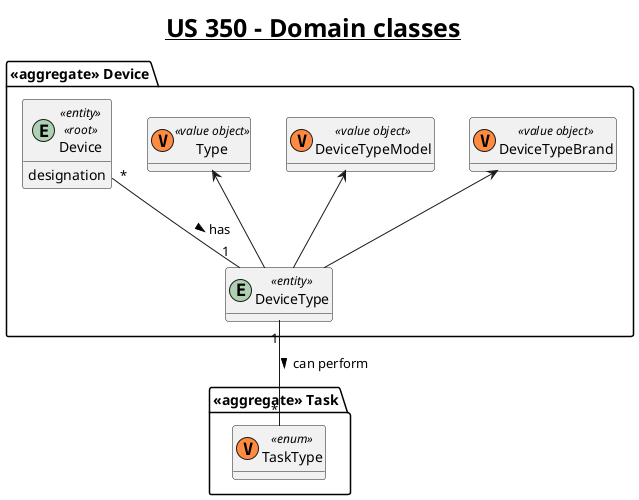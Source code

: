 @startuml

skinparam titleFontSize 25
title <u>US 350 - Domain classes</u>

hide methods
skinparam classAttributeIconSize 0

'Task aggregate
package "<<aggregate>> Task" {
    class TaskType <<(V, #FF8B40) enum>>
}

'Device aggregate
package "<<aggregate>> Device" {
    entity Device <<entity>> <<root>> {
        designation
    }

    entity DeviceType <<entity>>
    class Type <<(V, #FF8B40) value object>>
    class DeviceTypeBrand <<(V, #FF8B40) value object>>
    class DeviceTypeModel <<(V, #FF8B40) value object>>
}

DeviceType -up-> Type
DeviceType -up-> DeviceTypeModel
DeviceType -up-> DeviceTypeBrand

Device "*" -- "1" DeviceType : has >

'DeviceType to TaskType
DeviceType "1" -- "*" TaskType : can perform >

@enduml
